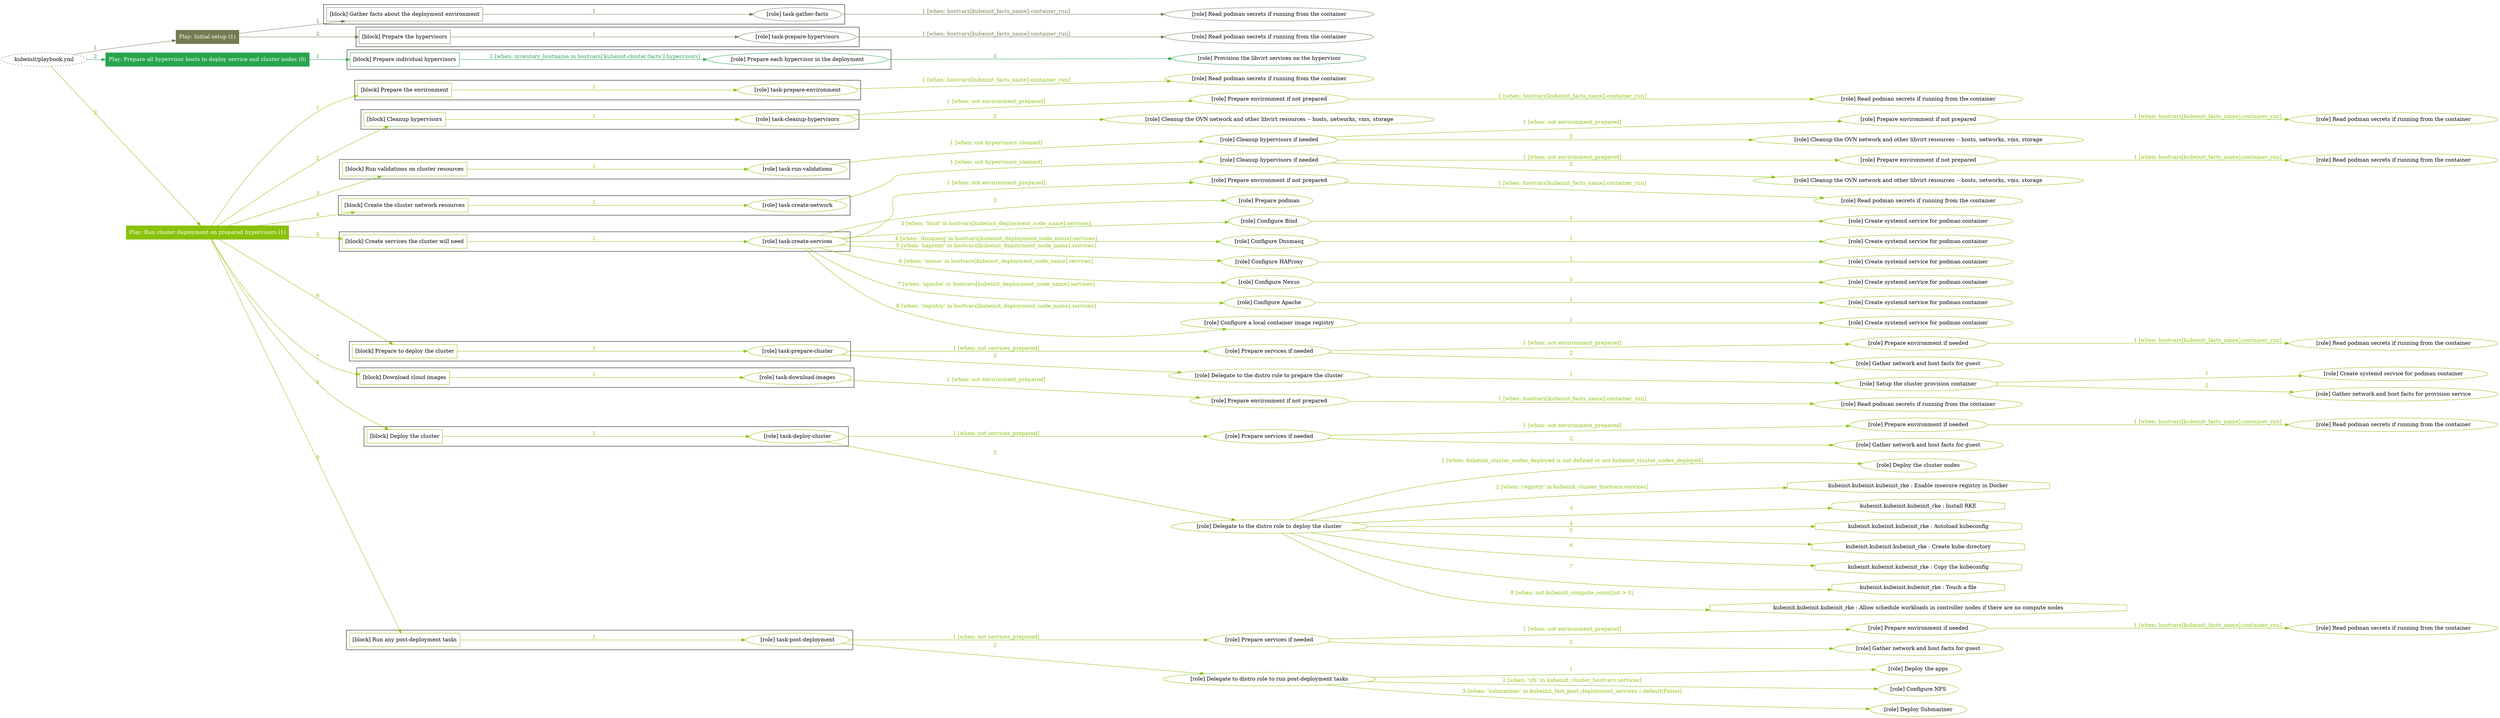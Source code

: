 digraph {
	graph [concentrate=true ordering=in rankdir=LR ratio=fill]
	edge [esep=5 sep=10]
	"kubeinit/playbook.yml" [id=root_node style=dotted]
	play_c9ddffec [label="Play: Initial setup (1)" color="#757b51" fontcolor="#ffffff" id=play_c9ddffec shape=box style=filled tooltip=localhost]
	"kubeinit/playbook.yml" -> play_c9ddffec [label="1 " color="#757b51" fontcolor="#757b51" id=edge_8b7c9344 labeltooltip="1 " tooltip="1 "]
	subgraph "Read podman secrets if running from the container" {
		role_963b4396 [label="[role] Read podman secrets if running from the container" color="#757b51" id=role_963b4396 tooltip="Read podman secrets if running from the container"]
	}
	subgraph "task-gather-facts" {
		role_0bc2db9e [label="[role] task-gather-facts" color="#757b51" id=role_0bc2db9e tooltip="task-gather-facts"]
		role_0bc2db9e -> role_963b4396 [label="1 [when: hostvars[kubeinit_facts_name].container_run]" color="#757b51" fontcolor="#757b51" id=edge_9e62e3fe labeltooltip="1 [when: hostvars[kubeinit_facts_name].container_run]" tooltip="1 [when: hostvars[kubeinit_facts_name].container_run]"]
	}
	subgraph "Read podman secrets if running from the container" {
		role_03e0dc36 [label="[role] Read podman secrets if running from the container" color="#757b51" id=role_03e0dc36 tooltip="Read podman secrets if running from the container"]
	}
	subgraph "task-prepare-hypervisors" {
		role_f487eecc [label="[role] task-prepare-hypervisors" color="#757b51" id=role_f487eecc tooltip="task-prepare-hypervisors"]
		role_f487eecc -> role_03e0dc36 [label="1 [when: hostvars[kubeinit_facts_name].container_run]" color="#757b51" fontcolor="#757b51" id=edge_e04edebd labeltooltip="1 [when: hostvars[kubeinit_facts_name].container_run]" tooltip="1 [when: hostvars[kubeinit_facts_name].container_run]"]
	}
	subgraph "Play: Initial setup (1)" {
		play_c9ddffec -> block_6befde5b [label=1 color="#757b51" fontcolor="#757b51" id=edge_baf84480 labeltooltip=1 tooltip=1]
		subgraph cluster_block_6befde5b {
			block_6befde5b [label="[block] Gather facts about the deployment environment" color="#757b51" id=block_6befde5b labeltooltip="Gather facts about the deployment environment" shape=box tooltip="Gather facts about the deployment environment"]
			block_6befde5b -> role_0bc2db9e [label="1 " color="#757b51" fontcolor="#757b51" id=edge_d7705254 labeltooltip="1 " tooltip="1 "]
		}
		play_c9ddffec -> block_6bf60608 [label=2 color="#757b51" fontcolor="#757b51" id=edge_89417a4a labeltooltip=2 tooltip=2]
		subgraph cluster_block_6bf60608 {
			block_6bf60608 [label="[block] Prepare the hypervisors" color="#757b51" id=block_6bf60608 labeltooltip="Prepare the hypervisors" shape=box tooltip="Prepare the hypervisors"]
			block_6bf60608 -> role_f487eecc [label="1 " color="#757b51" fontcolor="#757b51" id=edge_f4e9b58f labeltooltip="1 " tooltip="1 "]
		}
	}
	play_1558c8c3 [label="Play: Prepare all hypervisor hosts to deploy service and cluster nodes (0)" color="#27a54c" fontcolor="#ffffff" id=play_1558c8c3 shape=box style=filled tooltip="Play: Prepare all hypervisor hosts to deploy service and cluster nodes (0)"]
	"kubeinit/playbook.yml" -> play_1558c8c3 [label="2 " color="#27a54c" fontcolor="#27a54c" id=edge_a0a20f2d labeltooltip="2 " tooltip="2 "]
	subgraph "Provision the libvirt services on the hypervisor" {
		role_4131c46c [label="[role] Provision the libvirt services on the hypervisor" color="#27a54c" id=role_4131c46c tooltip="Provision the libvirt services on the hypervisor"]
	}
	subgraph "Prepare each hypervisor in the deployment" {
		role_20e76fb5 [label="[role] Prepare each hypervisor in the deployment" color="#27a54c" id=role_20e76fb5 tooltip="Prepare each hypervisor in the deployment"]
		role_20e76fb5 -> role_4131c46c [label="1 " color="#27a54c" fontcolor="#27a54c" id=edge_cefdba68 labeltooltip="1 " tooltip="1 "]
	}
	subgraph "Play: Prepare all hypervisor hosts to deploy service and cluster nodes (0)" {
		play_1558c8c3 -> block_ede4b7ba [label=1 color="#27a54c" fontcolor="#27a54c" id=edge_5258f24e labeltooltip=1 tooltip=1]
		subgraph cluster_block_ede4b7ba {
			block_ede4b7ba [label="[block] Prepare individual hypervisors" color="#27a54c" id=block_ede4b7ba labeltooltip="Prepare individual hypervisors" shape=box tooltip="Prepare individual hypervisors"]
			block_ede4b7ba -> role_20e76fb5 [label="1 [when: inventory_hostname in hostvars['kubeinit-cluster-facts'].hypervisors]" color="#27a54c" fontcolor="#27a54c" id=edge_941526b4 labeltooltip="1 [when: inventory_hostname in hostvars['kubeinit-cluster-facts'].hypervisors]" tooltip="1 [when: inventory_hostname in hostvars['kubeinit-cluster-facts'].hypervisors]"]
		}
	}
	play_4ca94fff [label="Play: Run cluster deployment on prepared hypervisors (1)" color="#89c20a" fontcolor="#ffffff" id=play_4ca94fff shape=box style=filled tooltip=localhost]
	"kubeinit/playbook.yml" -> play_4ca94fff [label="3 " color="#89c20a" fontcolor="#89c20a" id=edge_9a899f6d labeltooltip="3 " tooltip="3 "]
	subgraph "Read podman secrets if running from the container" {
		role_76f56971 [label="[role] Read podman secrets if running from the container" color="#89c20a" id=role_76f56971 tooltip="Read podman secrets if running from the container"]
	}
	subgraph "task-prepare-environment" {
		role_9779416f [label="[role] task-prepare-environment" color="#89c20a" id=role_9779416f tooltip="task-prepare-environment"]
		role_9779416f -> role_76f56971 [label="1 [when: hostvars[kubeinit_facts_name].container_run]" color="#89c20a" fontcolor="#89c20a" id=edge_a3fdf8da labeltooltip="1 [when: hostvars[kubeinit_facts_name].container_run]" tooltip="1 [when: hostvars[kubeinit_facts_name].container_run]"]
	}
	subgraph "Read podman secrets if running from the container" {
		role_f4c1da0e [label="[role] Read podman secrets if running from the container" color="#89c20a" id=role_f4c1da0e tooltip="Read podman secrets if running from the container"]
	}
	subgraph "Prepare environment if not prepared" {
		role_edbf6abb [label="[role] Prepare environment if not prepared" color="#89c20a" id=role_edbf6abb tooltip="Prepare environment if not prepared"]
		role_edbf6abb -> role_f4c1da0e [label="1 [when: hostvars[kubeinit_facts_name].container_run]" color="#89c20a" fontcolor="#89c20a" id=edge_9737bcd4 labeltooltip="1 [when: hostvars[kubeinit_facts_name].container_run]" tooltip="1 [when: hostvars[kubeinit_facts_name].container_run]"]
	}
	subgraph "Cleanup the OVN network and other libvirt resources -- hosts, networks, vms, storage" {
		role_7c3108c0 [label="[role] Cleanup the OVN network and other libvirt resources -- hosts, networks, vms, storage" color="#89c20a" id=role_7c3108c0 tooltip="Cleanup the OVN network and other libvirt resources -- hosts, networks, vms, storage"]
	}
	subgraph "task-cleanup-hypervisors" {
		role_5a074503 [label="[role] task-cleanup-hypervisors" color="#89c20a" id=role_5a074503 tooltip="task-cleanup-hypervisors"]
		role_5a074503 -> role_edbf6abb [label="1 [when: not environment_prepared]" color="#89c20a" fontcolor="#89c20a" id=edge_ed3fbc0d labeltooltip="1 [when: not environment_prepared]" tooltip="1 [when: not environment_prepared]"]
		role_5a074503 -> role_7c3108c0 [label="2 " color="#89c20a" fontcolor="#89c20a" id=edge_668bfdab labeltooltip="2 " tooltip="2 "]
	}
	subgraph "Read podman secrets if running from the container" {
		role_c6d0884c [label="[role] Read podman secrets if running from the container" color="#89c20a" id=role_c6d0884c tooltip="Read podman secrets if running from the container"]
	}
	subgraph "Prepare environment if not prepared" {
		role_2622348b [label="[role] Prepare environment if not prepared" color="#89c20a" id=role_2622348b tooltip="Prepare environment if not prepared"]
		role_2622348b -> role_c6d0884c [label="1 [when: hostvars[kubeinit_facts_name].container_run]" color="#89c20a" fontcolor="#89c20a" id=edge_495f337a labeltooltip="1 [when: hostvars[kubeinit_facts_name].container_run]" tooltip="1 [when: hostvars[kubeinit_facts_name].container_run]"]
	}
	subgraph "Cleanup the OVN network and other libvirt resources -- hosts, networks, vms, storage" {
		role_5feadb35 [label="[role] Cleanup the OVN network and other libvirt resources -- hosts, networks, vms, storage" color="#89c20a" id=role_5feadb35 tooltip="Cleanup the OVN network and other libvirt resources -- hosts, networks, vms, storage"]
	}
	subgraph "Cleanup hypervisors if needed" {
		role_5ecae32a [label="[role] Cleanup hypervisors if needed" color="#89c20a" id=role_5ecae32a tooltip="Cleanup hypervisors if needed"]
		role_5ecae32a -> role_2622348b [label="1 [when: not environment_prepared]" color="#89c20a" fontcolor="#89c20a" id=edge_cbdb3461 labeltooltip="1 [when: not environment_prepared]" tooltip="1 [when: not environment_prepared]"]
		role_5ecae32a -> role_5feadb35 [label="2 " color="#89c20a" fontcolor="#89c20a" id=edge_98f82cdc labeltooltip="2 " tooltip="2 "]
	}
	subgraph "task-run-validations" {
		role_1d8db9a3 [label="[role] task-run-validations" color="#89c20a" id=role_1d8db9a3 tooltip="task-run-validations"]
		role_1d8db9a3 -> role_5ecae32a [label="1 [when: not hypervisors_cleaned]" color="#89c20a" fontcolor="#89c20a" id=edge_de462c89 labeltooltip="1 [when: not hypervisors_cleaned]" tooltip="1 [when: not hypervisors_cleaned]"]
	}
	subgraph "Read podman secrets if running from the container" {
		role_a71122b8 [label="[role] Read podman secrets if running from the container" color="#89c20a" id=role_a71122b8 tooltip="Read podman secrets if running from the container"]
	}
	subgraph "Prepare environment if not prepared" {
		role_ab0c9811 [label="[role] Prepare environment if not prepared" color="#89c20a" id=role_ab0c9811 tooltip="Prepare environment if not prepared"]
		role_ab0c9811 -> role_a71122b8 [label="1 [when: hostvars[kubeinit_facts_name].container_run]" color="#89c20a" fontcolor="#89c20a" id=edge_fd8330fa labeltooltip="1 [when: hostvars[kubeinit_facts_name].container_run]" tooltip="1 [when: hostvars[kubeinit_facts_name].container_run]"]
	}
	subgraph "Cleanup the OVN network and other libvirt resources -- hosts, networks, vms, storage" {
		role_df2df029 [label="[role] Cleanup the OVN network and other libvirt resources -- hosts, networks, vms, storage" color="#89c20a" id=role_df2df029 tooltip="Cleanup the OVN network and other libvirt resources -- hosts, networks, vms, storage"]
	}
	subgraph "Cleanup hypervisors if needed" {
		role_57f548a1 [label="[role] Cleanup hypervisors if needed" color="#89c20a" id=role_57f548a1 tooltip="Cleanup hypervisors if needed"]
		role_57f548a1 -> role_ab0c9811 [label="1 [when: not environment_prepared]" color="#89c20a" fontcolor="#89c20a" id=edge_01030ad0 labeltooltip="1 [when: not environment_prepared]" tooltip="1 [when: not environment_prepared]"]
		role_57f548a1 -> role_df2df029 [label="2 " color="#89c20a" fontcolor="#89c20a" id=edge_543b1146 labeltooltip="2 " tooltip="2 "]
	}
	subgraph "task-create-network" {
		role_35ef5033 [label="[role] task-create-network" color="#89c20a" id=role_35ef5033 tooltip="task-create-network"]
		role_35ef5033 -> role_57f548a1 [label="1 [when: not hypervisors_cleaned]" color="#89c20a" fontcolor="#89c20a" id=edge_511d2a30 labeltooltip="1 [when: not hypervisors_cleaned]" tooltip="1 [when: not hypervisors_cleaned]"]
	}
	subgraph "Read podman secrets if running from the container" {
		role_a8d242dc [label="[role] Read podman secrets if running from the container" color="#89c20a" id=role_a8d242dc tooltip="Read podman secrets if running from the container"]
	}
	subgraph "Prepare environment if not prepared" {
		role_b9fc265e [label="[role] Prepare environment if not prepared" color="#89c20a" id=role_b9fc265e tooltip="Prepare environment if not prepared"]
		role_b9fc265e -> role_a8d242dc [label="1 [when: hostvars[kubeinit_facts_name].container_run]" color="#89c20a" fontcolor="#89c20a" id=edge_51bcddde labeltooltip="1 [when: hostvars[kubeinit_facts_name].container_run]" tooltip="1 [when: hostvars[kubeinit_facts_name].container_run]"]
	}
	subgraph "Prepare podman" {
		role_73a1adc0 [label="[role] Prepare podman" color="#89c20a" id=role_73a1adc0 tooltip="Prepare podman"]
	}
	subgraph "Create systemd service for podman container" {
		role_95045263 [label="[role] Create systemd service for podman container" color="#89c20a" id=role_95045263 tooltip="Create systemd service for podman container"]
	}
	subgraph "Configure Bind" {
		role_c35c3583 [label="[role] Configure Bind" color="#89c20a" id=role_c35c3583 tooltip="Configure Bind"]
		role_c35c3583 -> role_95045263 [label="1 " color="#89c20a" fontcolor="#89c20a" id=edge_ba594392 labeltooltip="1 " tooltip="1 "]
	}
	subgraph "Create systemd service for podman container" {
		role_e7029873 [label="[role] Create systemd service for podman container" color="#89c20a" id=role_e7029873 tooltip="Create systemd service for podman container"]
	}
	subgraph "Configure Dnsmasq" {
		role_0c106134 [label="[role] Configure Dnsmasq" color="#89c20a" id=role_0c106134 tooltip="Configure Dnsmasq"]
		role_0c106134 -> role_e7029873 [label="1 " color="#89c20a" fontcolor="#89c20a" id=edge_66fd3812 labeltooltip="1 " tooltip="1 "]
	}
	subgraph "Create systemd service for podman container" {
		role_4dc42d78 [label="[role] Create systemd service for podman container" color="#89c20a" id=role_4dc42d78 tooltip="Create systemd service for podman container"]
	}
	subgraph "Configure HAProxy" {
		role_455e6398 [label="[role] Configure HAProxy" color="#89c20a" id=role_455e6398 tooltip="Configure HAProxy"]
		role_455e6398 -> role_4dc42d78 [label="1 " color="#89c20a" fontcolor="#89c20a" id=edge_302e90e0 labeltooltip="1 " tooltip="1 "]
	}
	subgraph "Create systemd service for podman container" {
		role_01f353dc [label="[role] Create systemd service for podman container" color="#89c20a" id=role_01f353dc tooltip="Create systemd service for podman container"]
	}
	subgraph "Configure Nexus" {
		role_a1609d18 [label="[role] Configure Nexus" color="#89c20a" id=role_a1609d18 tooltip="Configure Nexus"]
		role_a1609d18 -> role_01f353dc [label="1 " color="#89c20a" fontcolor="#89c20a" id=edge_bab7c809 labeltooltip="1 " tooltip="1 "]
	}
	subgraph "Create systemd service for podman container" {
		role_5917cb63 [label="[role] Create systemd service for podman container" color="#89c20a" id=role_5917cb63 tooltip="Create systemd service for podman container"]
	}
	subgraph "Configure Apache" {
		role_d574facb [label="[role] Configure Apache" color="#89c20a" id=role_d574facb tooltip="Configure Apache"]
		role_d574facb -> role_5917cb63 [label="1 " color="#89c20a" fontcolor="#89c20a" id=edge_1ce047a4 labeltooltip="1 " tooltip="1 "]
	}
	subgraph "Create systemd service for podman container" {
		role_d5cb7971 [label="[role] Create systemd service for podman container" color="#89c20a" id=role_d5cb7971 tooltip="Create systemd service for podman container"]
	}
	subgraph "Configure a local container image registry" {
		role_9173cb4a [label="[role] Configure a local container image registry" color="#89c20a" id=role_9173cb4a tooltip="Configure a local container image registry"]
		role_9173cb4a -> role_d5cb7971 [label="1 " color="#89c20a" fontcolor="#89c20a" id=edge_acda619b labeltooltip="1 " tooltip="1 "]
	}
	subgraph "task-create-services" {
		role_ccf207ee [label="[role] task-create-services" color="#89c20a" id=role_ccf207ee tooltip="task-create-services"]
		role_ccf207ee -> role_b9fc265e [label="1 [when: not environment_prepared]" color="#89c20a" fontcolor="#89c20a" id=edge_7ee5a923 labeltooltip="1 [when: not environment_prepared]" tooltip="1 [when: not environment_prepared]"]
		role_ccf207ee -> role_73a1adc0 [label="2 " color="#89c20a" fontcolor="#89c20a" id=edge_cb1b7b02 labeltooltip="2 " tooltip="2 "]
		role_ccf207ee -> role_c35c3583 [label="3 [when: 'bind' in hostvars[kubeinit_deployment_node_name].services]" color="#89c20a" fontcolor="#89c20a" id=edge_1fdfd363 labeltooltip="3 [when: 'bind' in hostvars[kubeinit_deployment_node_name].services]" tooltip="3 [when: 'bind' in hostvars[kubeinit_deployment_node_name].services]"]
		role_ccf207ee -> role_0c106134 [label="4 [when: 'dnsmasq' in hostvars[kubeinit_deployment_node_name].services]" color="#89c20a" fontcolor="#89c20a" id=edge_977bb1c3 labeltooltip="4 [when: 'dnsmasq' in hostvars[kubeinit_deployment_node_name].services]" tooltip="4 [when: 'dnsmasq' in hostvars[kubeinit_deployment_node_name].services]"]
		role_ccf207ee -> role_455e6398 [label="5 [when: 'haproxy' in hostvars[kubeinit_deployment_node_name].services]" color="#89c20a" fontcolor="#89c20a" id=edge_45084b0a labeltooltip="5 [when: 'haproxy' in hostvars[kubeinit_deployment_node_name].services]" tooltip="5 [when: 'haproxy' in hostvars[kubeinit_deployment_node_name].services]"]
		role_ccf207ee -> role_a1609d18 [label="6 [when: 'nexus' in hostvars[kubeinit_deployment_node_name].services]" color="#89c20a" fontcolor="#89c20a" id=edge_82a8b374 labeltooltip="6 [when: 'nexus' in hostvars[kubeinit_deployment_node_name].services]" tooltip="6 [when: 'nexus' in hostvars[kubeinit_deployment_node_name].services]"]
		role_ccf207ee -> role_d574facb [label="7 [when: 'apache' in hostvars[kubeinit_deployment_node_name].services]" color="#89c20a" fontcolor="#89c20a" id=edge_34fc4a48 labeltooltip="7 [when: 'apache' in hostvars[kubeinit_deployment_node_name].services]" tooltip="7 [when: 'apache' in hostvars[kubeinit_deployment_node_name].services]"]
		role_ccf207ee -> role_9173cb4a [label="8 [when: 'registry' in hostvars[kubeinit_deployment_node_name].services]" color="#89c20a" fontcolor="#89c20a" id=edge_b4229a91 labeltooltip="8 [when: 'registry' in hostvars[kubeinit_deployment_node_name].services]" tooltip="8 [when: 'registry' in hostvars[kubeinit_deployment_node_name].services]"]
	}
	subgraph "Read podman secrets if running from the container" {
		role_ff905a97 [label="[role] Read podman secrets if running from the container" color="#89c20a" id=role_ff905a97 tooltip="Read podman secrets if running from the container"]
	}
	subgraph "Prepare environment if needed" {
		role_866df584 [label="[role] Prepare environment if needed" color="#89c20a" id=role_866df584 tooltip="Prepare environment if needed"]
		role_866df584 -> role_ff905a97 [label="1 [when: hostvars[kubeinit_facts_name].container_run]" color="#89c20a" fontcolor="#89c20a" id=edge_2f963136 labeltooltip="1 [when: hostvars[kubeinit_facts_name].container_run]" tooltip="1 [when: hostvars[kubeinit_facts_name].container_run]"]
	}
	subgraph "Gather network and host facts for guest" {
		role_2fe117ae [label="[role] Gather network and host facts for guest" color="#89c20a" id=role_2fe117ae tooltip="Gather network and host facts for guest"]
	}
	subgraph "Prepare services if needed" {
		role_c7d26b59 [label="[role] Prepare services if needed" color="#89c20a" id=role_c7d26b59 tooltip="Prepare services if needed"]
		role_c7d26b59 -> role_866df584 [label="1 [when: not environment_prepared]" color="#89c20a" fontcolor="#89c20a" id=edge_06be57ff labeltooltip="1 [when: not environment_prepared]" tooltip="1 [when: not environment_prepared]"]
		role_c7d26b59 -> role_2fe117ae [label="2 " color="#89c20a" fontcolor="#89c20a" id=edge_d7aef55f labeltooltip="2 " tooltip="2 "]
	}
	subgraph "Create systemd service for podman container" {
		role_2715db1f [label="[role] Create systemd service for podman container" color="#89c20a" id=role_2715db1f tooltip="Create systemd service for podman container"]
	}
	subgraph "Gather network and host facts for provision service" {
		role_7bc4aea9 [label="[role] Gather network and host facts for provision service" color="#89c20a" id=role_7bc4aea9 tooltip="Gather network and host facts for provision service"]
	}
	subgraph "Setup the cluster provision container" {
		role_62ccca17 [label="[role] Setup the cluster provision container" color="#89c20a" id=role_62ccca17 tooltip="Setup the cluster provision container"]
		role_62ccca17 -> role_2715db1f [label="1 " color="#89c20a" fontcolor="#89c20a" id=edge_99e5bdec labeltooltip="1 " tooltip="1 "]
		role_62ccca17 -> role_7bc4aea9 [label="2 " color="#89c20a" fontcolor="#89c20a" id=edge_6e82a766 labeltooltip="2 " tooltip="2 "]
	}
	subgraph "Delegate to the distro role to prepare the cluster" {
		role_fc33ba67 [label="[role] Delegate to the distro role to prepare the cluster" color="#89c20a" id=role_fc33ba67 tooltip="Delegate to the distro role to prepare the cluster"]
		role_fc33ba67 -> role_62ccca17 [label="1 " color="#89c20a" fontcolor="#89c20a" id=edge_72c6a9b4 labeltooltip="1 " tooltip="1 "]
	}
	subgraph "task-prepare-cluster" {
		role_a42ad9e5 [label="[role] task-prepare-cluster" color="#89c20a" id=role_a42ad9e5 tooltip="task-prepare-cluster"]
		role_a42ad9e5 -> role_c7d26b59 [label="1 [when: not services_prepared]" color="#89c20a" fontcolor="#89c20a" id=edge_0e3b016e labeltooltip="1 [when: not services_prepared]" tooltip="1 [when: not services_prepared]"]
		role_a42ad9e5 -> role_fc33ba67 [label="2 " color="#89c20a" fontcolor="#89c20a" id=edge_ebd3ef9e labeltooltip="2 " tooltip="2 "]
	}
	subgraph "Read podman secrets if running from the container" {
		role_7b534576 [label="[role] Read podman secrets if running from the container" color="#89c20a" id=role_7b534576 tooltip="Read podman secrets if running from the container"]
	}
	subgraph "Prepare environment if not prepared" {
		role_247c49d0 [label="[role] Prepare environment if not prepared" color="#89c20a" id=role_247c49d0 tooltip="Prepare environment if not prepared"]
		role_247c49d0 -> role_7b534576 [label="1 [when: hostvars[kubeinit_facts_name].container_run]" color="#89c20a" fontcolor="#89c20a" id=edge_0f8d2998 labeltooltip="1 [when: hostvars[kubeinit_facts_name].container_run]" tooltip="1 [when: hostvars[kubeinit_facts_name].container_run]"]
	}
	subgraph "task-download-images" {
		role_7324a0b2 [label="[role] task-download-images" color="#89c20a" id=role_7324a0b2 tooltip="task-download-images"]
		role_7324a0b2 -> role_247c49d0 [label="1 [when: not environment_prepared]" color="#89c20a" fontcolor="#89c20a" id=edge_eb36d887 labeltooltip="1 [when: not environment_prepared]" tooltip="1 [when: not environment_prepared]"]
	}
	subgraph "Read podman secrets if running from the container" {
		role_1f572a69 [label="[role] Read podman secrets if running from the container" color="#89c20a" id=role_1f572a69 tooltip="Read podman secrets if running from the container"]
	}
	subgraph "Prepare environment if needed" {
		role_b3c9cfab [label="[role] Prepare environment if needed" color="#89c20a" id=role_b3c9cfab tooltip="Prepare environment if needed"]
		role_b3c9cfab -> role_1f572a69 [label="1 [when: hostvars[kubeinit_facts_name].container_run]" color="#89c20a" fontcolor="#89c20a" id=edge_1e6ea4b0 labeltooltip="1 [when: hostvars[kubeinit_facts_name].container_run]" tooltip="1 [when: hostvars[kubeinit_facts_name].container_run]"]
	}
	subgraph "Gather network and host facts for guest" {
		role_1fdfd7ca [label="[role] Gather network and host facts for guest" color="#89c20a" id=role_1fdfd7ca tooltip="Gather network and host facts for guest"]
	}
	subgraph "Prepare services if needed" {
		role_2560683e [label="[role] Prepare services if needed" color="#89c20a" id=role_2560683e tooltip="Prepare services if needed"]
		role_2560683e -> role_b3c9cfab [label="1 [when: not environment_prepared]" color="#89c20a" fontcolor="#89c20a" id=edge_5f4093aa labeltooltip="1 [when: not environment_prepared]" tooltip="1 [when: not environment_prepared]"]
		role_2560683e -> role_1fdfd7ca [label="2 " color="#89c20a" fontcolor="#89c20a" id=edge_5811b0de labeltooltip="2 " tooltip="2 "]
	}
	subgraph "Deploy the cluster nodes" {
		role_bfa188db [label="[role] Deploy the cluster nodes" color="#89c20a" id=role_bfa188db tooltip="Deploy the cluster nodes"]
	}
	subgraph "Delegate to the distro role to deploy the cluster" {
		role_873c2972 [label="[role] Delegate to the distro role to deploy the cluster" color="#89c20a" id=role_873c2972 tooltip="Delegate to the distro role to deploy the cluster"]
		role_873c2972 -> role_bfa188db [label="1 [when: kubeinit_cluster_nodes_deployed is not defined or not kubeinit_cluster_nodes_deployed]" color="#89c20a" fontcolor="#89c20a" id=edge_609e156d labeltooltip="1 [when: kubeinit_cluster_nodes_deployed is not defined or not kubeinit_cluster_nodes_deployed]" tooltip="1 [when: kubeinit_cluster_nodes_deployed is not defined or not kubeinit_cluster_nodes_deployed]"]
		task_2daf5297 [label="kubeinit.kubeinit.kubeinit_rke : Enable insecure registry in Docker" color="#89c20a" id=task_2daf5297 shape=octagon tooltip="kubeinit.kubeinit.kubeinit_rke : Enable insecure registry in Docker"]
		role_873c2972 -> task_2daf5297 [label="2 [when: 'registry' in kubeinit_cluster_hostvars.services]" color="#89c20a" fontcolor="#89c20a" id=edge_8a2c65e1 labeltooltip="2 [when: 'registry' in kubeinit_cluster_hostvars.services]" tooltip="2 [when: 'registry' in kubeinit_cluster_hostvars.services]"]
		task_c7234cc2 [label="kubeinit.kubeinit.kubeinit_rke : Install RKE" color="#89c20a" id=task_c7234cc2 shape=octagon tooltip="kubeinit.kubeinit.kubeinit_rke : Install RKE"]
		role_873c2972 -> task_c7234cc2 [label="3 " color="#89c20a" fontcolor="#89c20a" id=edge_a5e5fb85 labeltooltip="3 " tooltip="3 "]
		task_6e1f1f93 [label="kubeinit.kubeinit.kubeinit_rke : Autoload kubeconfig" color="#89c20a" id=task_6e1f1f93 shape=octagon tooltip="kubeinit.kubeinit.kubeinit_rke : Autoload kubeconfig"]
		role_873c2972 -> task_6e1f1f93 [label="4 " color="#89c20a" fontcolor="#89c20a" id=edge_11e6e908 labeltooltip="4 " tooltip="4 "]
		task_3fa2293c [label="kubeinit.kubeinit.kubeinit_rke : Create kube directory" color="#89c20a" id=task_3fa2293c shape=octagon tooltip="kubeinit.kubeinit.kubeinit_rke : Create kube directory"]
		role_873c2972 -> task_3fa2293c [label="5 " color="#89c20a" fontcolor="#89c20a" id=edge_1ddac041 labeltooltip="5 " tooltip="5 "]
		task_8a010d6c [label="kubeinit.kubeinit.kubeinit_rke : Copy the kubeconfig" color="#89c20a" id=task_8a010d6c shape=octagon tooltip="kubeinit.kubeinit.kubeinit_rke : Copy the kubeconfig"]
		role_873c2972 -> task_8a010d6c [label="6 " color="#89c20a" fontcolor="#89c20a" id=edge_de084eee labeltooltip="6 " tooltip="6 "]
		task_73923be0 [label="kubeinit.kubeinit.kubeinit_rke : Touch a file" color="#89c20a" id=task_73923be0 shape=octagon tooltip="kubeinit.kubeinit.kubeinit_rke : Touch a file"]
		role_873c2972 -> task_73923be0 [label="7 " color="#89c20a" fontcolor="#89c20a" id=edge_6e8a57c2 labeltooltip="7 " tooltip="7 "]
		task_774ee8bc [label="kubeinit.kubeinit.kubeinit_rke : Allow schedule workloads in controller nodes if there are no compute nodes" color="#89c20a" id=task_774ee8bc shape=octagon tooltip="kubeinit.kubeinit.kubeinit_rke : Allow schedule workloads in controller nodes if there are no compute nodes"]
		role_873c2972 -> task_774ee8bc [label="8 [when: not kubeinit_compute_count|int > 0]" color="#89c20a" fontcolor="#89c20a" id=edge_f7f38dba labeltooltip="8 [when: not kubeinit_compute_count|int > 0]" tooltip="8 [when: not kubeinit_compute_count|int > 0]"]
	}
	subgraph "task-deploy-cluster" {
		role_d961b38c [label="[role] task-deploy-cluster" color="#89c20a" id=role_d961b38c tooltip="task-deploy-cluster"]
		role_d961b38c -> role_2560683e [label="1 [when: not services_prepared]" color="#89c20a" fontcolor="#89c20a" id=edge_7f671d42 labeltooltip="1 [when: not services_prepared]" tooltip="1 [when: not services_prepared]"]
		role_d961b38c -> role_873c2972 [label="2 " color="#89c20a" fontcolor="#89c20a" id=edge_821d38cd labeltooltip="2 " tooltip="2 "]
	}
	subgraph "Read podman secrets if running from the container" {
		role_1541d03b [label="[role] Read podman secrets if running from the container" color="#89c20a" id=role_1541d03b tooltip="Read podman secrets if running from the container"]
	}
	subgraph "Prepare environment if needed" {
		role_860e77ae [label="[role] Prepare environment if needed" color="#89c20a" id=role_860e77ae tooltip="Prepare environment if needed"]
		role_860e77ae -> role_1541d03b [label="1 [when: hostvars[kubeinit_facts_name].container_run]" color="#89c20a" fontcolor="#89c20a" id=edge_24fcc95d labeltooltip="1 [when: hostvars[kubeinit_facts_name].container_run]" tooltip="1 [when: hostvars[kubeinit_facts_name].container_run]"]
	}
	subgraph "Gather network and host facts for guest" {
		role_c9745491 [label="[role] Gather network and host facts for guest" color="#89c20a" id=role_c9745491 tooltip="Gather network and host facts for guest"]
	}
	subgraph "Prepare services if needed" {
		role_a852ad85 [label="[role] Prepare services if needed" color="#89c20a" id=role_a852ad85 tooltip="Prepare services if needed"]
		role_a852ad85 -> role_860e77ae [label="1 [when: not environment_prepared]" color="#89c20a" fontcolor="#89c20a" id=edge_ecf1688a labeltooltip="1 [when: not environment_prepared]" tooltip="1 [when: not environment_prepared]"]
		role_a852ad85 -> role_c9745491 [label="2 " color="#89c20a" fontcolor="#89c20a" id=edge_b4313de8 labeltooltip="2 " tooltip="2 "]
	}
	subgraph "Deploy the apps" {
		role_0c4f306e [label="[role] Deploy the apps" color="#89c20a" id=role_0c4f306e tooltip="Deploy the apps"]
	}
	subgraph "Configure NFS" {
		role_e755f3d9 [label="[role] Configure NFS" color="#89c20a" id=role_e755f3d9 tooltip="Configure NFS"]
	}
	subgraph "Deploy Submariner" {
		role_215260b8 [label="[role] Deploy Submariner" color="#89c20a" id=role_215260b8 tooltip="Deploy Submariner"]
	}
	subgraph "Delegate to distro role to run post-deployment tasks" {
		role_d2f09555 [label="[role] Delegate to distro role to run post-deployment tasks" color="#89c20a" id=role_d2f09555 tooltip="Delegate to distro role to run post-deployment tasks"]
		role_d2f09555 -> role_0c4f306e [label="1 " color="#89c20a" fontcolor="#89c20a" id=edge_623ab242 labeltooltip="1 " tooltip="1 "]
		role_d2f09555 -> role_e755f3d9 [label="2 [when: 'nfs' in kubeinit_cluster_hostvars.services]" color="#89c20a" fontcolor="#89c20a" id=edge_7dd48a47 labeltooltip="2 [when: 'nfs' in kubeinit_cluster_hostvars.services]" tooltip="2 [when: 'nfs' in kubeinit_cluster_hostvars.services]"]
		role_d2f09555 -> role_215260b8 [label="3 [when: 'submariner' in kubeinit_fact_post_deployment_services | default(False)]" color="#89c20a" fontcolor="#89c20a" id=edge_a87e0585 labeltooltip="3 [when: 'submariner' in kubeinit_fact_post_deployment_services | default(False)]" tooltip="3 [when: 'submariner' in kubeinit_fact_post_deployment_services | default(False)]"]
	}
	subgraph "task-post-deployment" {
		role_e3c11d0c [label="[role] task-post-deployment" color="#89c20a" id=role_e3c11d0c tooltip="task-post-deployment"]
		role_e3c11d0c -> role_a852ad85 [label="1 [when: not services_prepared]" color="#89c20a" fontcolor="#89c20a" id=edge_6634c931 labeltooltip="1 [when: not services_prepared]" tooltip="1 [when: not services_prepared]"]
		role_e3c11d0c -> role_d2f09555 [label="2 " color="#89c20a" fontcolor="#89c20a" id=edge_f5c8f891 labeltooltip="2 " tooltip="2 "]
	}
	subgraph "Play: Run cluster deployment on prepared hypervisors (1)" {
		play_4ca94fff -> block_2008f35e [label=1 color="#89c20a" fontcolor="#89c20a" id=edge_492fd000 labeltooltip=1 tooltip=1]
		subgraph cluster_block_2008f35e {
			block_2008f35e [label="[block] Prepare the environment" color="#89c20a" id=block_2008f35e labeltooltip="Prepare the environment" shape=box tooltip="Prepare the environment"]
			block_2008f35e -> role_9779416f [label="1 " color="#89c20a" fontcolor="#89c20a" id=edge_f3ee17a6 labeltooltip="1 " tooltip="1 "]
		}
		play_4ca94fff -> block_a4430812 [label=2 color="#89c20a" fontcolor="#89c20a" id=edge_b4a0f815 labeltooltip=2 tooltip=2]
		subgraph cluster_block_a4430812 {
			block_a4430812 [label="[block] Cleanup hypervisors" color="#89c20a" id=block_a4430812 labeltooltip="Cleanup hypervisors" shape=box tooltip="Cleanup hypervisors"]
			block_a4430812 -> role_5a074503 [label="1 " color="#89c20a" fontcolor="#89c20a" id=edge_aa8f5b8c labeltooltip="1 " tooltip="1 "]
		}
		play_4ca94fff -> block_5509c699 [label=3 color="#89c20a" fontcolor="#89c20a" id=edge_10903917 labeltooltip=3 tooltip=3]
		subgraph cluster_block_5509c699 {
			block_5509c699 [label="[block] Run validations on cluster resources" color="#89c20a" id=block_5509c699 labeltooltip="Run validations on cluster resources" shape=box tooltip="Run validations on cluster resources"]
			block_5509c699 -> role_1d8db9a3 [label="1 " color="#89c20a" fontcolor="#89c20a" id=edge_c7b312c4 labeltooltip="1 " tooltip="1 "]
		}
		play_4ca94fff -> block_53c01ce7 [label=4 color="#89c20a" fontcolor="#89c20a" id=edge_05310f5d labeltooltip=4 tooltip=4]
		subgraph cluster_block_53c01ce7 {
			block_53c01ce7 [label="[block] Create the cluster network resources" color="#89c20a" id=block_53c01ce7 labeltooltip="Create the cluster network resources" shape=box tooltip="Create the cluster network resources"]
			block_53c01ce7 -> role_35ef5033 [label="1 " color="#89c20a" fontcolor="#89c20a" id=edge_bc36e7ee labeltooltip="1 " tooltip="1 "]
		}
		play_4ca94fff -> block_bdcb57b9 [label=5 color="#89c20a" fontcolor="#89c20a" id=edge_845db05d labeltooltip=5 tooltip=5]
		subgraph cluster_block_bdcb57b9 {
			block_bdcb57b9 [label="[block] Create services the cluster will need" color="#89c20a" id=block_bdcb57b9 labeltooltip="Create services the cluster will need" shape=box tooltip="Create services the cluster will need"]
			block_bdcb57b9 -> role_ccf207ee [label="1 " color="#89c20a" fontcolor="#89c20a" id=edge_4fe71de6 labeltooltip="1 " tooltip="1 "]
		}
		play_4ca94fff -> block_2e707358 [label=6 color="#89c20a" fontcolor="#89c20a" id=edge_4497364e labeltooltip=6 tooltip=6]
		subgraph cluster_block_2e707358 {
			block_2e707358 [label="[block] Prepare to deploy the cluster" color="#89c20a" id=block_2e707358 labeltooltip="Prepare to deploy the cluster" shape=box tooltip="Prepare to deploy the cluster"]
			block_2e707358 -> role_a42ad9e5 [label="1 " color="#89c20a" fontcolor="#89c20a" id=edge_d261581e labeltooltip="1 " tooltip="1 "]
		}
		play_4ca94fff -> block_dc148a1e [label=7 color="#89c20a" fontcolor="#89c20a" id=edge_2944ac2b labeltooltip=7 tooltip=7]
		subgraph cluster_block_dc148a1e {
			block_dc148a1e [label="[block] Download cloud images" color="#89c20a" id=block_dc148a1e labeltooltip="Download cloud images" shape=box tooltip="Download cloud images"]
			block_dc148a1e -> role_7324a0b2 [label="1 " color="#89c20a" fontcolor="#89c20a" id=edge_dfc54f0e labeltooltip="1 " tooltip="1 "]
		}
		play_4ca94fff -> block_14978fd7 [label=8 color="#89c20a" fontcolor="#89c20a" id=edge_36b0d48a labeltooltip=8 tooltip=8]
		subgraph cluster_block_14978fd7 {
			block_14978fd7 [label="[block] Deploy the cluster" color="#89c20a" id=block_14978fd7 labeltooltip="Deploy the cluster" shape=box tooltip="Deploy the cluster"]
			block_14978fd7 -> role_d961b38c [label="1 " color="#89c20a" fontcolor="#89c20a" id=edge_7fce70e0 labeltooltip="1 " tooltip="1 "]
		}
		play_4ca94fff -> block_dd1db5b1 [label=9 color="#89c20a" fontcolor="#89c20a" id=edge_275af6c1 labeltooltip=9 tooltip=9]
		subgraph cluster_block_dd1db5b1 {
			block_dd1db5b1 [label="[block] Run any post-deployment tasks" color="#89c20a" id=block_dd1db5b1 labeltooltip="Run any post-deployment tasks" shape=box tooltip="Run any post-deployment tasks"]
			block_dd1db5b1 -> role_e3c11d0c [label="1 " color="#89c20a" fontcolor="#89c20a" id=edge_af3115cb labeltooltip="1 " tooltip="1 "]
		}
	}
}
